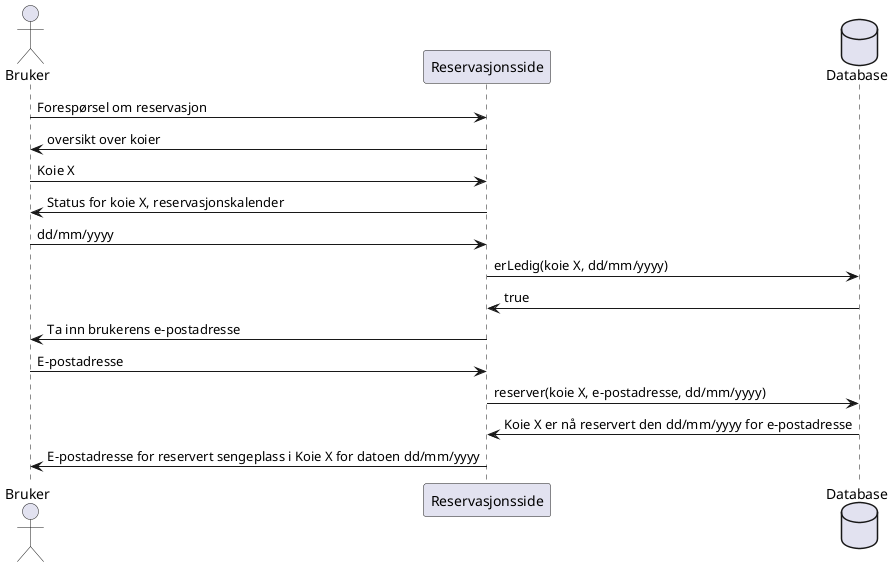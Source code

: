 @startuml
actor Bruker
Bruker -> Reservasjonsside: Forespørsel om reservasjon
Reservasjonsside -> Bruker: oversikt over koier
Bruker -> Reservasjonsside: Koie X
Reservasjonsside -> Bruker: Status for koie X, reservasjonskalender
Bruker -> Reservasjonsside: dd/mm/yyyy
database Database
Reservasjonsside -> Database: erLedig(koie X, dd/mm/yyyy)
Database -> Reservasjonsside: true
Reservasjonsside -> Bruker: Ta inn brukerens e-postadresse
Bruker -> Reservasjonsside: E-postadresse
Reservasjonsside -> Database: reserver(koie X, e-postadresse, dd/mm/yyyy)
Database -> Reservasjonsside: Koie X er nå reservert den dd/mm/yyyy for e-postadresse
Reservasjonsside -> Bruker:  E-postadresse for reservert sengeplass i Koie X for datoen dd/mm/yyyy
@enduml